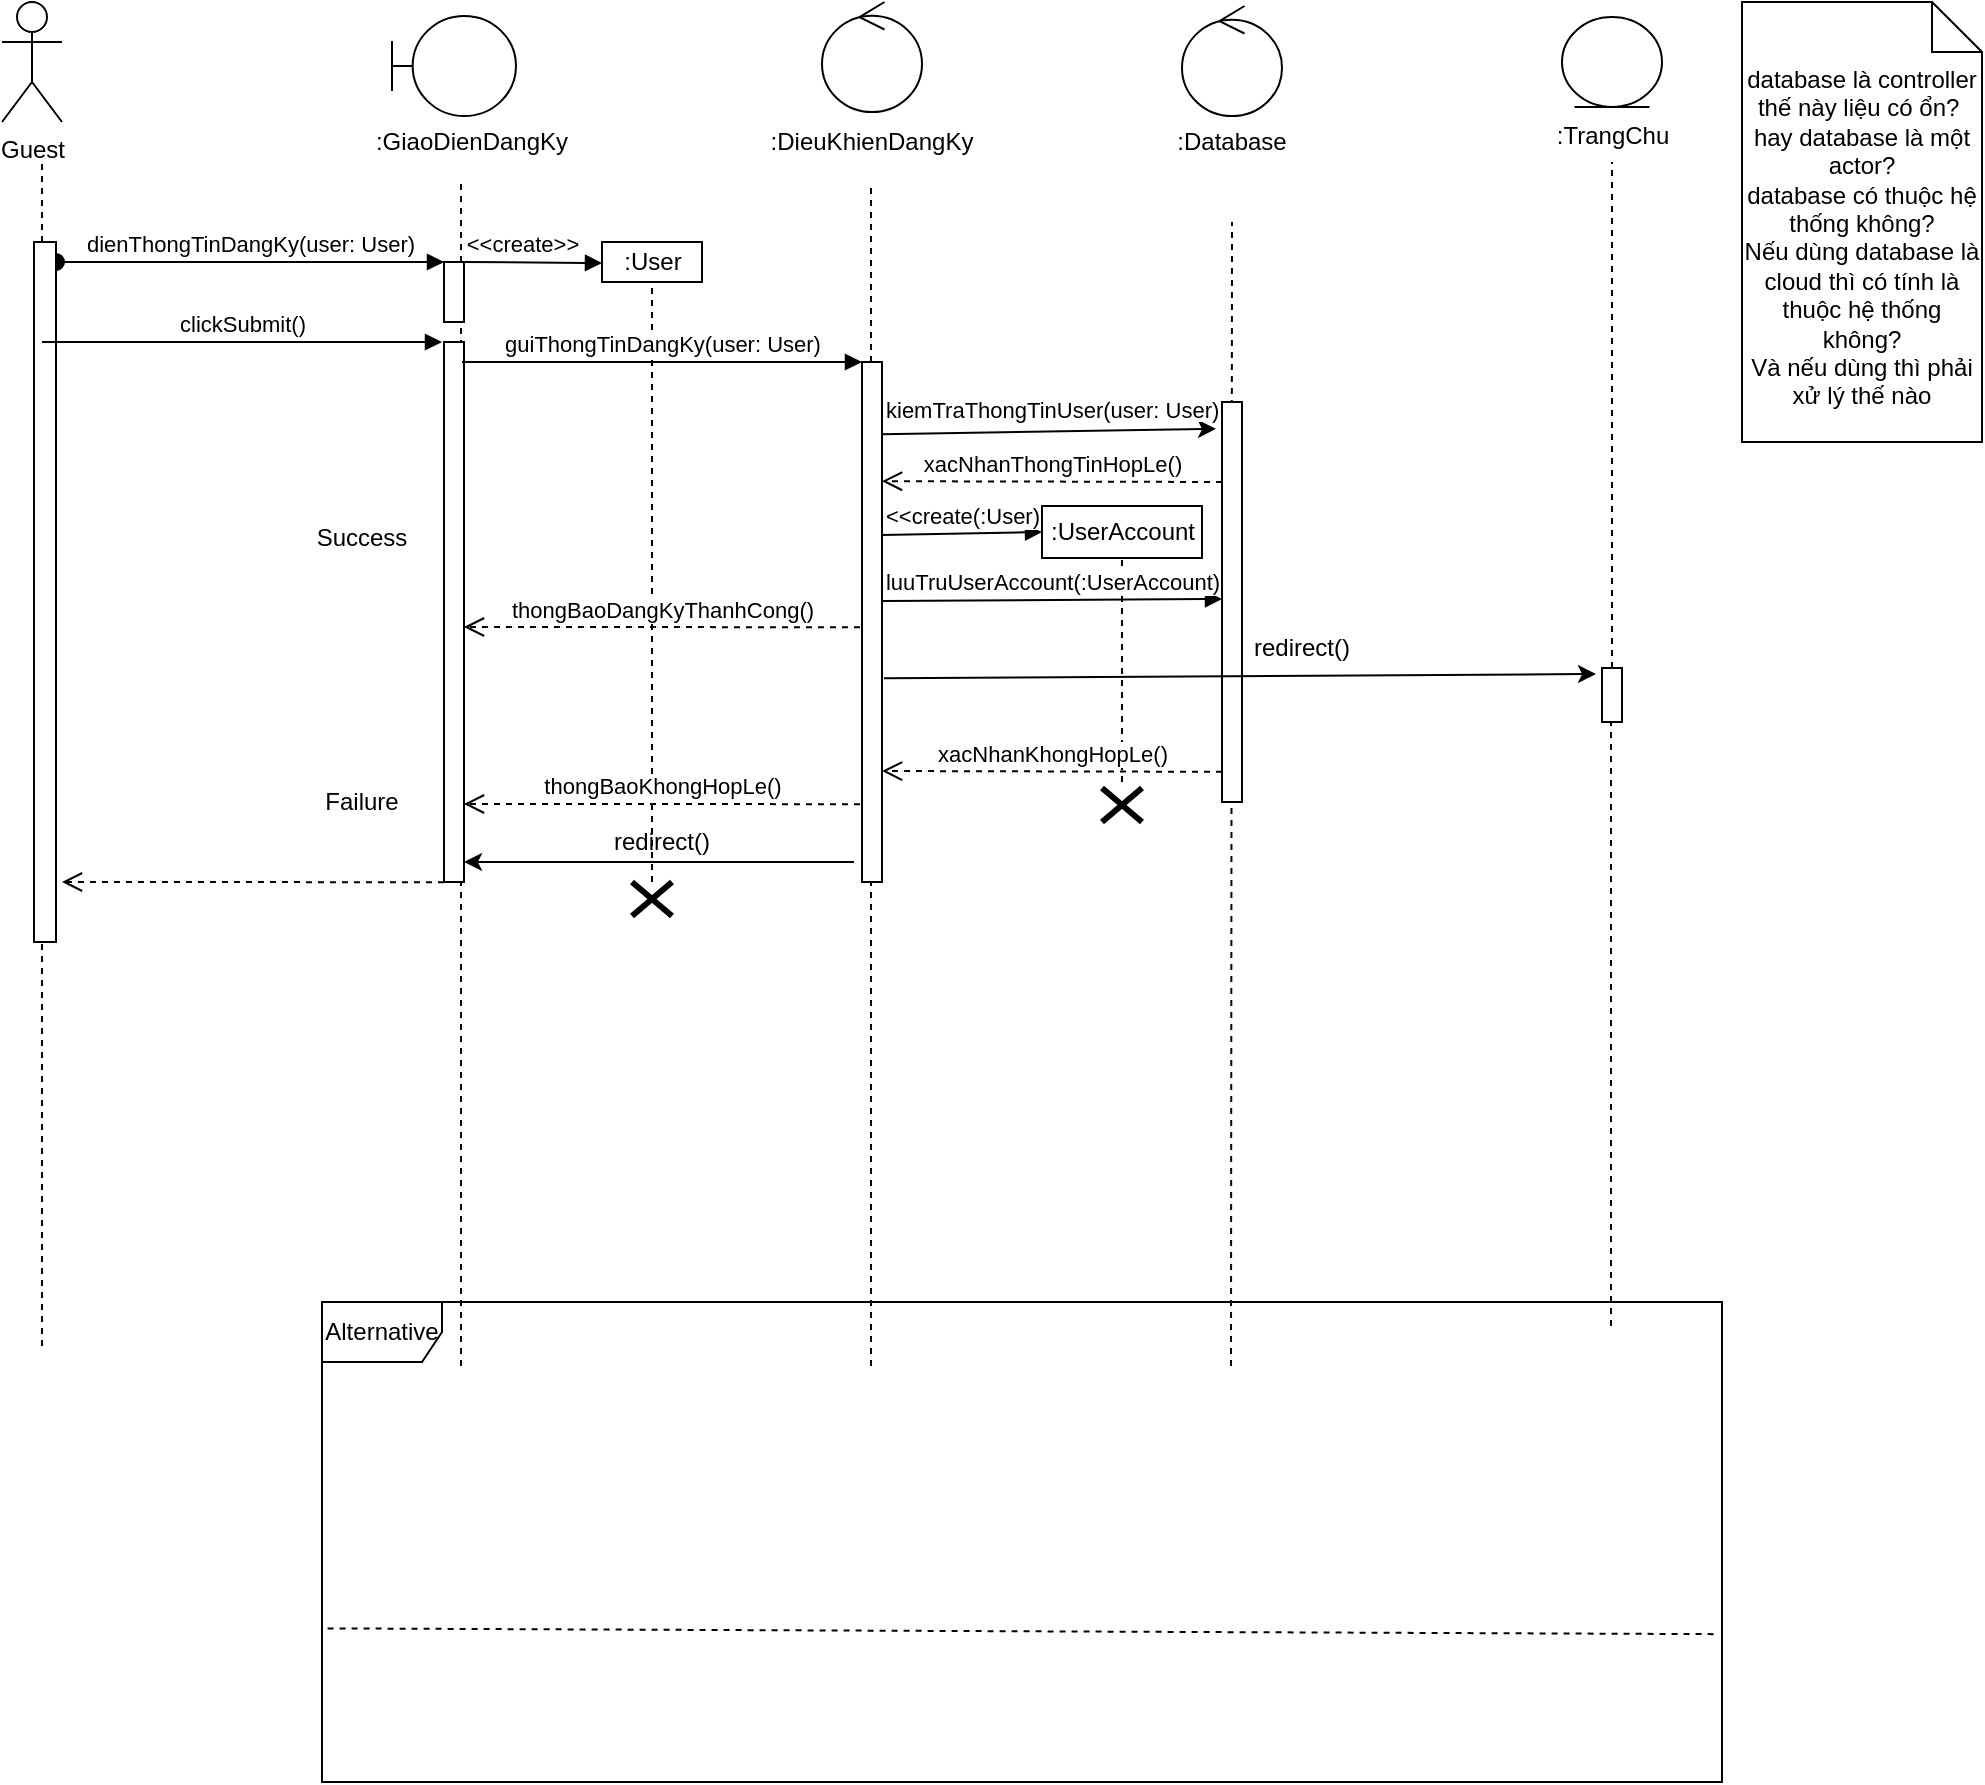 <mxfile version="13.9.2" type="github">
  <diagram id="Mi9xJWpBx_9w5uoCApjv" name="Page-1">
    <mxGraphModel dx="1036" dy="462" grid="1" gridSize="10" guides="1" tooltips="1" connect="1" arrows="1" fold="1" page="1" pageScale="1" pageWidth="850" pageHeight="1100" math="0" shadow="0">
      <root>
        <mxCell id="0" />
        <mxCell id="1" parent="0" />
        <mxCell id="ChHka1Q7cJeoMfEFUiVF-15" value="" style="endArrow=none;dashed=1;html=1;entryX=0.5;entryY=1;entryDx=0;entryDy=0;" edge="1" parent="1" target="g6qYfJalkcrM1z8YLCrI-48">
          <mxGeometry width="50" height="50" relative="1" as="geometry">
            <mxPoint x="630" y="430" as="sourcePoint" />
            <mxPoint x="405" y="190" as="targetPoint" />
          </mxGeometry>
        </mxCell>
        <mxCell id="ChHka1Q7cJeoMfEFUiVF-12" value="" style="endArrow=none;dashed=1;html=1;entryX=0.5;entryY=1;entryDx=0;entryDy=0;" edge="1" parent="1" source="ChHka1Q7cJeoMfEFUiVF-13" target="g6qYfJalkcrM1z8YLCrI-30">
          <mxGeometry width="50" height="50" relative="1" as="geometry">
            <mxPoint x="395" y="370" as="sourcePoint" />
            <mxPoint x="410" y="270" as="targetPoint" />
          </mxGeometry>
        </mxCell>
        <mxCell id="g6qYfJalkcrM1z8YLCrI-1" value="Guest" style="shape=umlActor;verticalLabelPosition=bottom;verticalAlign=top;html=1;outlineConnect=0;" parent="1" vertex="1">
          <mxGeometry x="70" y="40" width="30" height="60" as="geometry" />
        </mxCell>
        <mxCell id="g6qYfJalkcrM1z8YLCrI-2" value="" style="endArrow=none;dashed=1;html=1;" parent="1" source="g6qYfJalkcrM1z8YLCrI-19" edge="1">
          <mxGeometry width="50" height="50" relative="1" as="geometry">
            <mxPoint x="90" y="712" as="sourcePoint" />
            <mxPoint x="90" y="120" as="targetPoint" />
          </mxGeometry>
        </mxCell>
        <mxCell id="g6qYfJalkcrM1z8YLCrI-3" value="" style="shape=umlBoundary;whiteSpace=wrap;html=1;" parent="1" vertex="1">
          <mxGeometry x="265" y="47" width="62" height="50" as="geometry" />
        </mxCell>
        <mxCell id="g6qYfJalkcrM1z8YLCrI-4" value="" style="ellipse;shape=umlControl;whiteSpace=wrap;html=1;" parent="1" vertex="1">
          <mxGeometry x="480" y="40" width="50" height="55" as="geometry" />
        </mxCell>
        <mxCell id="g6qYfJalkcrM1z8YLCrI-5" value="" style="ellipse;shape=umlEntity;whiteSpace=wrap;html=1;" parent="1" vertex="1">
          <mxGeometry x="850" y="47.5" width="50" height="45" as="geometry" />
        </mxCell>
        <mxCell id="g6qYfJalkcrM1z8YLCrI-6" value="" style="endArrow=none;dashed=1;html=1;" parent="1" edge="1">
          <mxGeometry width="50" height="50" relative="1" as="geometry">
            <mxPoint x="299.5" y="722" as="sourcePoint" />
            <mxPoint x="299.5" y="130" as="targetPoint" />
          </mxGeometry>
        </mxCell>
        <mxCell id="g6qYfJalkcrM1z8YLCrI-8" value=":GiaoDienDangKy" style="text;html=1;strokeColor=none;fillColor=none;align=center;verticalAlign=middle;whiteSpace=wrap;rounded=0;" parent="1" vertex="1">
          <mxGeometry x="280" y="100" width="50" height="20" as="geometry" />
        </mxCell>
        <mxCell id="g6qYfJalkcrM1z8YLCrI-9" value=":DieuKhienDangKy" style="text;html=1;strokeColor=none;fillColor=none;align=center;verticalAlign=middle;whiteSpace=wrap;rounded=0;" parent="1" vertex="1">
          <mxGeometry x="485" y="100" width="40" height="20" as="geometry" />
        </mxCell>
        <mxCell id="g6qYfJalkcrM1z8YLCrI-11" value="" style="ellipse;shape=umlControl;whiteSpace=wrap;html=1;" parent="1" vertex="1">
          <mxGeometry x="660" y="42" width="50" height="55" as="geometry" />
        </mxCell>
        <mxCell id="g6qYfJalkcrM1z8YLCrI-12" value=":Database" style="text;html=1;strokeColor=none;fillColor=none;align=center;verticalAlign=middle;whiteSpace=wrap;rounded=0;" parent="1" vertex="1">
          <mxGeometry x="665" y="100" width="40" height="20" as="geometry" />
        </mxCell>
        <mxCell id="g6qYfJalkcrM1z8YLCrI-13" value=":TrangChu" style="text;html=1;strokeColor=none;fillColor=none;align=center;verticalAlign=middle;whiteSpace=wrap;rounded=0;" parent="1" vertex="1">
          <mxGeometry x="837.5" y="97" width="75" height="20" as="geometry" />
        </mxCell>
        <mxCell id="g6qYfJalkcrM1z8YLCrI-14" value="" style="endArrow=none;dashed=1;html=1;" parent="1" source="g6qYfJalkcrM1z8YLCrI-27" edge="1">
          <mxGeometry width="50" height="50" relative="1" as="geometry">
            <mxPoint x="504.5" y="722" as="sourcePoint" />
            <mxPoint x="504.5" y="130" as="targetPoint" />
          </mxGeometry>
        </mxCell>
        <mxCell id="g6qYfJalkcrM1z8YLCrI-16" value="" style="endArrow=none;dashed=1;html=1;" parent="1" edge="1">
          <mxGeometry width="50" height="50" relative="1" as="geometry">
            <mxPoint x="684.5" y="722" as="sourcePoint" />
            <mxPoint x="685" y="150" as="targetPoint" />
          </mxGeometry>
        </mxCell>
        <mxCell id="g6qYfJalkcrM1z8YLCrI-17" value="" style="html=1;points=[];perimeter=orthogonalPerimeter;" parent="1" vertex="1">
          <mxGeometry x="291" y="170" width="10" height="30" as="geometry" />
        </mxCell>
        <mxCell id="g6qYfJalkcrM1z8YLCrI-18" value="dienThongTinDangKy(user: User)" style="html=1;verticalAlign=bottom;startArrow=oval;endArrow=block;startSize=8;" parent="1" source="g6qYfJalkcrM1z8YLCrI-19" target="g6qYfJalkcrM1z8YLCrI-17" edge="1">
          <mxGeometry relative="1" as="geometry">
            <mxPoint x="100" y="210" as="sourcePoint" />
            <Array as="points">
              <mxPoint x="130" y="170" />
            </Array>
          </mxGeometry>
        </mxCell>
        <mxCell id="g6qYfJalkcrM1z8YLCrI-19" value="" style="html=1;points=[];perimeter=orthogonalPerimeter;" parent="1" vertex="1">
          <mxGeometry x="86" y="160" width="11" height="350" as="geometry" />
        </mxCell>
        <mxCell id="g6qYfJalkcrM1z8YLCrI-20" value="" style="endArrow=none;dashed=1;html=1;" parent="1" target="g6qYfJalkcrM1z8YLCrI-19" edge="1">
          <mxGeometry width="50" height="50" relative="1" as="geometry">
            <mxPoint x="90" y="712" as="sourcePoint" />
            <mxPoint x="90" y="120" as="targetPoint" />
          </mxGeometry>
        </mxCell>
        <mxCell id="g6qYfJalkcrM1z8YLCrI-21" value="clickSubmit()" style="html=1;verticalAlign=bottom;endArrow=block;" parent="1" edge="1">
          <mxGeometry width="80" relative="1" as="geometry">
            <mxPoint x="90" y="210" as="sourcePoint" />
            <mxPoint x="290" y="210" as="targetPoint" />
          </mxGeometry>
        </mxCell>
        <mxCell id="g6qYfJalkcrM1z8YLCrI-23" value="" style="html=1;points=[];perimeter=orthogonalPerimeter;" parent="1" vertex="1">
          <mxGeometry x="291" y="210" width="10" height="270" as="geometry" />
        </mxCell>
        <mxCell id="g6qYfJalkcrM1z8YLCrI-26" value="guiThongTinDangKy(user: User)" style="html=1;verticalAlign=bottom;endArrow=block;" parent="1" edge="1">
          <mxGeometry width="80" relative="1" as="geometry">
            <mxPoint x="300" y="220" as="sourcePoint" />
            <mxPoint x="500" y="220" as="targetPoint" />
          </mxGeometry>
        </mxCell>
        <mxCell id="g6qYfJalkcrM1z8YLCrI-27" value="" style="html=1;points=[];perimeter=orthogonalPerimeter;" parent="1" vertex="1">
          <mxGeometry x="500" y="220" width="10" height="260" as="geometry" />
        </mxCell>
        <mxCell id="g6qYfJalkcrM1z8YLCrI-28" value="" style="endArrow=none;dashed=1;html=1;" parent="1" target="g6qYfJalkcrM1z8YLCrI-27" edge="1">
          <mxGeometry width="50" height="50" relative="1" as="geometry">
            <mxPoint x="504.5" y="722" as="sourcePoint" />
            <mxPoint x="504.5" y="130" as="targetPoint" />
          </mxGeometry>
        </mxCell>
        <mxCell id="g6qYfJalkcrM1z8YLCrI-29" value="&amp;lt;&amp;lt;create&amp;gt;&amp;gt;" style="html=1;verticalAlign=bottom;endArrow=block;" parent="1" edge="1">
          <mxGeometry x="-0.159" width="80" relative="1" as="geometry">
            <mxPoint x="301" y="170" as="sourcePoint" />
            <mxPoint x="370" y="170.5" as="targetPoint" />
            <mxPoint as="offset" />
          </mxGeometry>
        </mxCell>
        <mxCell id="g6qYfJalkcrM1z8YLCrI-30" value=":User" style="html=1;" parent="1" vertex="1">
          <mxGeometry x="370" y="160" width="50" height="20" as="geometry" />
        </mxCell>
        <mxCell id="g6qYfJalkcrM1z8YLCrI-31" value="" style="html=1;points=[];perimeter=orthogonalPerimeter;" parent="1" vertex="1">
          <mxGeometry x="680" y="240" width="10" height="200" as="geometry" />
        </mxCell>
        <mxCell id="g6qYfJalkcrM1z8YLCrI-38" value="xacNhanThongTinHopLe()" style="html=1;verticalAlign=bottom;endArrow=open;dashed=1;endSize=8;entryX=1.2;entryY=0.282;entryDx=0;entryDy=0;entryPerimeter=0;" parent="1" edge="1">
          <mxGeometry relative="1" as="geometry">
            <mxPoint x="510" y="279.6" as="targetPoint" />
            <mxPoint x="680" y="280" as="sourcePoint" />
          </mxGeometry>
        </mxCell>
        <mxCell id="g6qYfJalkcrM1z8YLCrI-39" value="thongBaoDangKyThanhCong()" style="html=1;verticalAlign=bottom;endArrow=open;dashed=1;endSize=8;entryX=1.2;entryY=0.282;entryDx=0;entryDy=0;entryPerimeter=0;exitX=-0.1;exitY=0.267;exitDx=0;exitDy=0;exitPerimeter=0;" parent="1" edge="1">
          <mxGeometry relative="1" as="geometry">
            <mxPoint x="301" y="352.5" as="targetPoint" />
            <mxPoint x="499" y="352.6" as="sourcePoint" />
          </mxGeometry>
        </mxCell>
        <mxCell id="g6qYfJalkcrM1z8YLCrI-41" value="xacNhanKhongHopLe()" style="html=1;verticalAlign=bottom;endArrow=open;dashed=1;endSize=8;entryX=1.2;entryY=0.282;entryDx=0;entryDy=0;entryPerimeter=0;" parent="1" edge="1">
          <mxGeometry relative="1" as="geometry">
            <mxPoint x="510" y="424.5" as="targetPoint" />
            <mxPoint x="680" y="424.9" as="sourcePoint" />
          </mxGeometry>
        </mxCell>
        <mxCell id="g6qYfJalkcrM1z8YLCrI-42" value="thongBaoKhongHopLe()" style="html=1;verticalAlign=bottom;endArrow=open;dashed=1;endSize=8;entryX=1.2;entryY=0.282;entryDx=0;entryDy=0;entryPerimeter=0;exitX=-0.1;exitY=0.364;exitDx=0;exitDy=0;exitPerimeter=0;" parent="1" edge="1">
          <mxGeometry relative="1" as="geometry">
            <mxPoint x="301" y="441.0" as="targetPoint" />
            <mxPoint x="499" y="441.08" as="sourcePoint" />
          </mxGeometry>
        </mxCell>
        <mxCell id="g6qYfJalkcrM1z8YLCrI-43" value="&amp;lt;&amp;lt;create(:User)" style="html=1;verticalAlign=bottom;endArrow=block;entryX=0;entryY=0.5;entryDx=0;entryDy=0;" parent="1" target="g6qYfJalkcrM1z8YLCrI-48" edge="1">
          <mxGeometry width="80" relative="1" as="geometry">
            <mxPoint x="510" y="306.5" as="sourcePoint" />
            <mxPoint x="580" y="306.5" as="targetPoint" />
          </mxGeometry>
        </mxCell>
        <mxCell id="g6qYfJalkcrM1z8YLCrI-44" value="Alternative" style="shape=umlFrame;whiteSpace=wrap;html=1;" parent="1" vertex="1">
          <mxGeometry x="230" y="690" width="700" height="240" as="geometry" />
        </mxCell>
        <mxCell id="g6qYfJalkcrM1z8YLCrI-48" value=":UserAccount" style="html=1;" parent="1" vertex="1">
          <mxGeometry x="590" y="292" width="80" height="26" as="geometry" />
        </mxCell>
        <mxCell id="g6qYfJalkcrM1z8YLCrI-53" value="" style="endArrow=none;dashed=1;html=1;" parent="1" source="g6qYfJalkcrM1z8YLCrI-54" edge="1">
          <mxGeometry width="50" height="50" relative="1" as="geometry">
            <mxPoint x="874.5" y="702" as="sourcePoint" />
            <mxPoint x="875" y="120" as="targetPoint" />
          </mxGeometry>
        </mxCell>
        <mxCell id="g6qYfJalkcrM1z8YLCrI-54" value="" style="html=1;points=[];perimeter=orthogonalPerimeter;" parent="1" vertex="1">
          <mxGeometry x="870" y="373" width="10" height="27" as="geometry" />
        </mxCell>
        <mxCell id="g6qYfJalkcrM1z8YLCrI-55" value="" style="endArrow=none;dashed=1;html=1;" parent="1" target="g6qYfJalkcrM1z8YLCrI-54" edge="1">
          <mxGeometry width="50" height="50" relative="1" as="geometry">
            <mxPoint x="874.5" y="702" as="sourcePoint" />
            <mxPoint x="874.5" y="110" as="targetPoint" />
          </mxGeometry>
        </mxCell>
        <mxCell id="g6qYfJalkcrM1z8YLCrI-60" value="luuTruUserAccount(:UserAccount)" style="html=1;verticalAlign=bottom;endArrow=block;" parent="1" edge="1">
          <mxGeometry width="80" relative="1" as="geometry">
            <mxPoint x="510" y="339.5" as="sourcePoint" />
            <mxPoint x="680" y="338.5" as="targetPoint" />
          </mxGeometry>
        </mxCell>
        <mxCell id="g6qYfJalkcrM1z8YLCrI-63" value="" style="endArrow=none;dashed=1;html=1;exitX=0.004;exitY=0.68;exitDx=0;exitDy=0;exitPerimeter=0;entryX=0.998;entryY=0.692;entryDx=0;entryDy=0;entryPerimeter=0;" parent="1" source="g6qYfJalkcrM1z8YLCrI-44" edge="1" target="g6qYfJalkcrM1z8YLCrI-44">
          <mxGeometry width="50" height="50" relative="1" as="geometry">
            <mxPoint x="280" y="420" as="sourcePoint" />
            <mxPoint x="780" y="400" as="targetPoint" />
          </mxGeometry>
        </mxCell>
        <mxCell id="g6qYfJalkcrM1z8YLCrI-64" value="Success" style="text;html=1;strokeColor=none;fillColor=none;align=center;verticalAlign=middle;whiteSpace=wrap;rounded=0;" parent="1" vertex="1">
          <mxGeometry x="230" y="298" width="40" height="20" as="geometry" />
        </mxCell>
        <mxCell id="g6qYfJalkcrM1z8YLCrI-65" value="Failure" style="text;html=1;strokeColor=none;fillColor=none;align=center;verticalAlign=middle;whiteSpace=wrap;rounded=0;" parent="1" vertex="1">
          <mxGeometry x="230" y="430" width="40" height="20" as="geometry" />
        </mxCell>
        <mxCell id="ChHka1Q7cJeoMfEFUiVF-1" value="" style="endArrow=classic;html=1;entryX=-0.3;entryY=0.067;entryDx=0;entryDy=0;entryPerimeter=0;exitX=1;exitY=0.139;exitDx=0;exitDy=0;exitPerimeter=0;" edge="1" parent="1" source="g6qYfJalkcrM1z8YLCrI-27" target="g6qYfJalkcrM1z8YLCrI-31">
          <mxGeometry width="50" height="50" relative="1" as="geometry">
            <mxPoint x="500" y="320" as="sourcePoint" />
            <mxPoint x="550" y="270" as="targetPoint" />
          </mxGeometry>
        </mxCell>
        <mxCell id="ChHka1Q7cJeoMfEFUiVF-3" value="&lt;meta charset=&quot;utf-8&quot;&gt;&lt;span style=&quot;color: rgb(0, 0, 0); font-family: helvetica; font-size: 11px; font-style: normal; font-weight: 400; letter-spacing: normal; text-align: center; text-indent: 0px; text-transform: none; word-spacing: 0px; background-color: rgb(255, 255, 255); display: inline; float: none;&quot;&gt;kiemTraThongTinUser(user: User)&lt;/span&gt;" style="text;whiteSpace=wrap;html=1;" vertex="1" parent="1">
          <mxGeometry x="510" y="230" width="190" height="30" as="geometry" />
        </mxCell>
        <mxCell id="ChHka1Q7cJeoMfEFUiVF-4" value="" style="endArrow=classic;html=1;exitX=1.1;exitY=0.608;exitDx=0;exitDy=0;exitPerimeter=0;" edge="1" parent="1" source="g6qYfJalkcrM1z8YLCrI-27">
          <mxGeometry width="50" height="50" relative="1" as="geometry">
            <mxPoint x="630" y="420" as="sourcePoint" />
            <mxPoint x="867" y="376" as="targetPoint" />
          </mxGeometry>
        </mxCell>
        <mxCell id="ChHka1Q7cJeoMfEFUiVF-5" value="redirect()" style="text;html=1;strokeColor=none;fillColor=none;align=center;verticalAlign=middle;whiteSpace=wrap;rounded=0;" vertex="1" parent="1">
          <mxGeometry x="700" y="353" width="40" height="20" as="geometry" />
        </mxCell>
        <mxCell id="ChHka1Q7cJeoMfEFUiVF-7" value="" style="endArrow=classic;html=1;" edge="1" parent="1" target="g6qYfJalkcrM1z8YLCrI-23">
          <mxGeometry width="50" height="50" relative="1" as="geometry">
            <mxPoint x="496" y="470" as="sourcePoint" />
            <mxPoint x="877" y="386" as="targetPoint" />
          </mxGeometry>
        </mxCell>
        <mxCell id="ChHka1Q7cJeoMfEFUiVF-8" value="redirect()" style="text;html=1;strokeColor=none;fillColor=none;align=center;verticalAlign=middle;whiteSpace=wrap;rounded=0;" vertex="1" parent="1">
          <mxGeometry x="380" y="450" width="40" height="20" as="geometry" />
        </mxCell>
        <mxCell id="ChHka1Q7cJeoMfEFUiVF-13" value="" style="shape=umlDestroy;whiteSpace=wrap;html=1;strokeWidth=3;" vertex="1" parent="1">
          <mxGeometry x="385" y="480" width="20" height="17" as="geometry" />
        </mxCell>
        <mxCell id="ChHka1Q7cJeoMfEFUiVF-14" value="" style="shape=umlDestroy;whiteSpace=wrap;html=1;strokeWidth=3;" vertex="1" parent="1">
          <mxGeometry x="620" y="433" width="20" height="17" as="geometry" />
        </mxCell>
        <mxCell id="ChHka1Q7cJeoMfEFUiVF-16" value="" style="html=1;verticalAlign=bottom;endArrow=open;dashed=1;endSize=8;exitX=-0.1;exitY=0.267;exitDx=0;exitDy=0;exitPerimeter=0;" edge="1" parent="1">
          <mxGeometry relative="1" as="geometry">
            <mxPoint x="100" y="480" as="targetPoint" />
            <mxPoint x="291" y="480.1" as="sourcePoint" />
          </mxGeometry>
        </mxCell>
        <mxCell id="ChHka1Q7cJeoMfEFUiVF-19" value="database là controller thế này liệu có ổn?&amp;nbsp;&lt;br&gt;hay database là một actor?&lt;br&gt;database có thuộc hệ thống không?&lt;br&gt;Nếu dùng database là cloud thì có tính là thuộc hệ thống không?&lt;br&gt;Và nếu dùng thì phải xử lý thế nào" style="shape=note2;boundedLbl=1;whiteSpace=wrap;html=1;size=25;verticalAlign=top;align=center;" vertex="1" parent="1">
          <mxGeometry x="940" y="40" width="120" height="220" as="geometry" />
        </mxCell>
      </root>
    </mxGraphModel>
  </diagram>
</mxfile>
